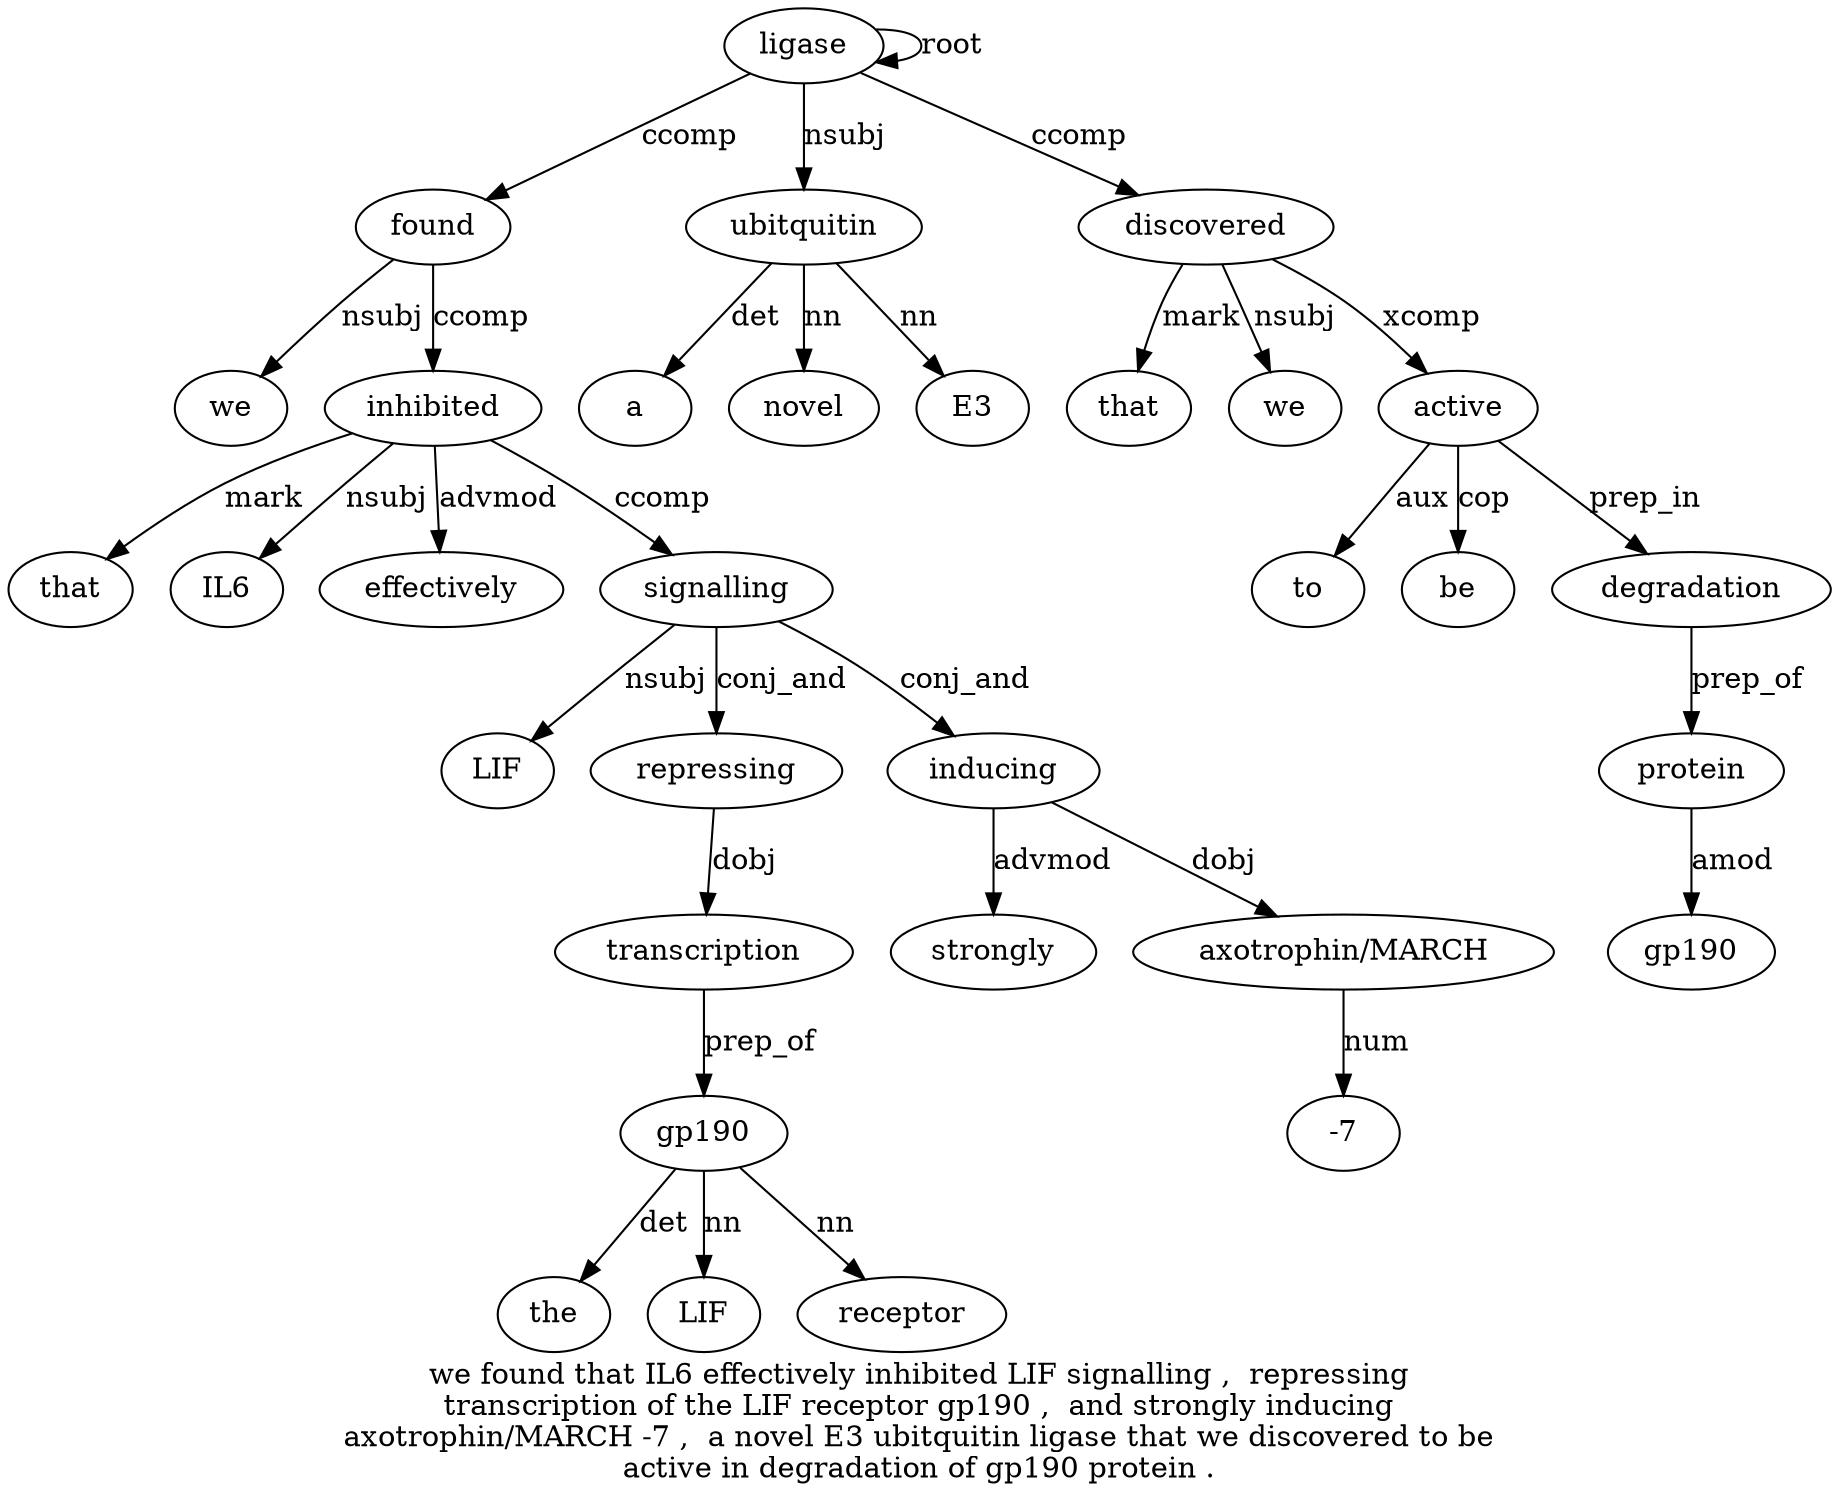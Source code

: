 digraph "we found that IL6 effectively inhibited LIF signalling ,  repressing transcription of the LIF receptor gp190 ,  and strongly inducing axotrophin/MARCH -7 ,  a novel E3 ubitquitin ligase that we discovered to be active in degradation of gp190 protein ." {
label="we found that IL6 effectively inhibited LIF signalling ,  repressing
transcription of the LIF receptor gp190 ,  and strongly inducing
axotrophin/MARCH -7 ,  a novel E3 ubitquitin ligase that we discovered to be
active in degradation of gp190 protein .";
found2 [style=filled, fillcolor=white, label=found];
we1 [style=filled, fillcolor=white, label=we];
found2 -> we1  [label=nsubj];
ligase28 [style=filled, fillcolor=white, label=ligase];
ligase28 -> found2  [label=ccomp];
inhibited6 [style=filled, fillcolor=white, label=inhibited];
that3 [style=filled, fillcolor=white, label=that];
inhibited6 -> that3  [label=mark];
IL64 [style=filled, fillcolor=white, label=IL6];
inhibited6 -> IL64  [label=nsubj];
effectively5 [style=filled, fillcolor=white, label=effectively];
inhibited6 -> effectively5  [label=advmod];
found2 -> inhibited6  [label=ccomp];
signalling8 [style=filled, fillcolor=white, label=signalling];
LIF7 [style=filled, fillcolor=white, label=LIF];
signalling8 -> LIF7  [label=nsubj];
inhibited6 -> signalling8  [label=ccomp];
repressing10 [style=filled, fillcolor=white, label=repressing];
signalling8 -> repressing10  [label=conj_and];
transcription11 [style=filled, fillcolor=white, label=transcription];
repressing10 -> transcription11  [label=dobj];
gp19016 [style=filled, fillcolor=white, label=gp190];
the13 [style=filled, fillcolor=white, label=the];
gp19016 -> the13  [label=det];
LIF14 [style=filled, fillcolor=white, label=LIF];
gp19016 -> LIF14  [label=nn];
receptor15 [style=filled, fillcolor=white, label=receptor];
gp19016 -> receptor15  [label=nn];
transcription11 -> gp19016  [label=prep_of];
inducing20 [style=filled, fillcolor=white, label=inducing];
strongly19 [style=filled, fillcolor=white, label=strongly];
inducing20 -> strongly19  [label=advmod];
signalling8 -> inducing20  [label=conj_and];
"axotrophin/MARCH21" [style=filled, fillcolor=white, label="axotrophin/MARCH"];
inducing20 -> "axotrophin/MARCH21"  [label=dobj];
"-722" [style=filled, fillcolor=white, label="-7"];
"axotrophin/MARCH21" -> "-722"  [label=num];
ubitquitin27 [style=filled, fillcolor=white, label=ubitquitin];
a24 [style=filled, fillcolor=white, label=a];
ubitquitin27 -> a24  [label=det];
novel25 [style=filled, fillcolor=white, label=novel];
ubitquitin27 -> novel25  [label=nn];
E326 [style=filled, fillcolor=white, label=E3];
ubitquitin27 -> E326  [label=nn];
ligase28 -> ubitquitin27  [label=nsubj];
ligase28 -> ligase28  [label=root];
discovered31 [style=filled, fillcolor=white, label=discovered];
that29 [style=filled, fillcolor=white, label=that];
discovered31 -> that29  [label=mark];
we30 [style=filled, fillcolor=white, label=we];
discovered31 -> we30  [label=nsubj];
ligase28 -> discovered31  [label=ccomp];
active34 [style=filled, fillcolor=white, label=active];
to32 [style=filled, fillcolor=white, label=to];
active34 -> to32  [label=aux];
be33 [style=filled, fillcolor=white, label=be];
active34 -> be33  [label=cop];
discovered31 -> active34  [label=xcomp];
degradation36 [style=filled, fillcolor=white, label=degradation];
active34 -> degradation36  [label=prep_in];
protein39 [style=filled, fillcolor=white, label=protein];
gp19038 [style=filled, fillcolor=white, label=gp190];
protein39 -> gp19038  [label=amod];
degradation36 -> protein39  [label=prep_of];
}
